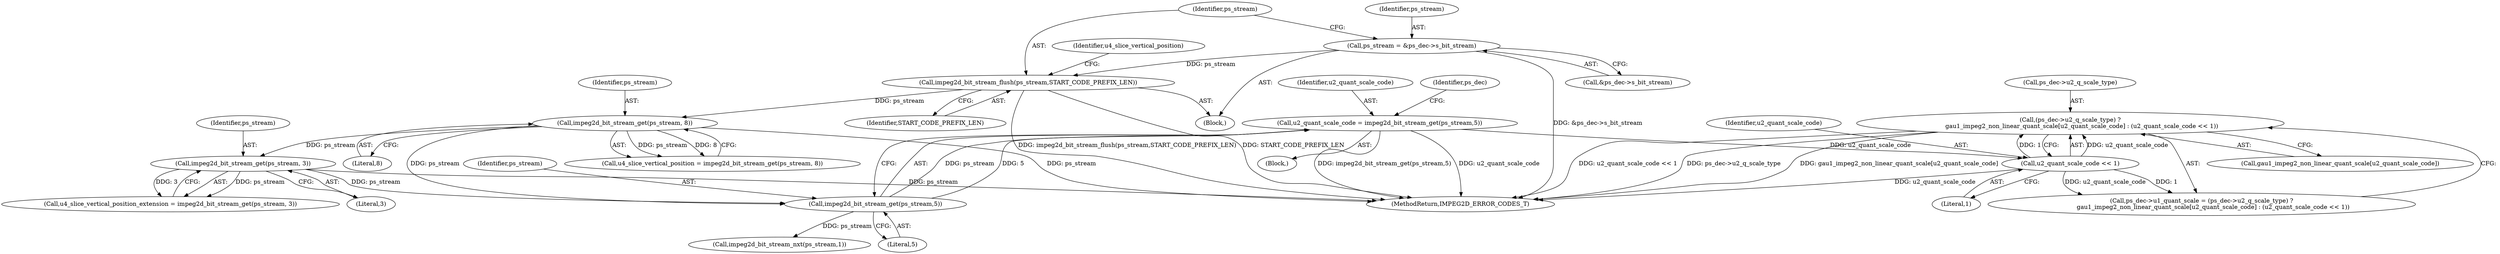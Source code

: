 digraph "0_Android_ffab15eb80630dc799eb410855c93525b75233c3_5@array" {
"1000204" [label="(Call,(ps_dec->u2_q_scale_type) ?\n            gau1_impeg2_non_linear_quant_scale[u2_quant_scale_code] : (u2_quant_scale_code << 1))"];
"1000211" [label="(Call,u2_quant_scale_code << 1)"];
"1000195" [label="(Call,u2_quant_scale_code = impeg2d_bit_stream_get(ps_stream,5))"];
"1000197" [label="(Call,impeg2d_bit_stream_get(ps_stream,5))"];
"1000138" [label="(Call,impeg2d_bit_stream_get(ps_stream, 8))"];
"1000133" [label="(Call,impeg2d_bit_stream_flush(ps_stream,START_CODE_PREFIX_LEN))"];
"1000127" [label="(Call,ps_stream = &ps_dec->s_bit_stream)"];
"1000148" [label="(Call,impeg2d_bit_stream_get(ps_stream, 3))"];
"1000197" [label="(Call,impeg2d_bit_stream_get(ps_stream,5))"];
"1000139" [label="(Identifier,ps_stream)"];
"1000198" [label="(Identifier,ps_stream)"];
"1000196" [label="(Identifier,u2_quant_scale_code)"];
"1000128" [label="(Identifier,ps_stream)"];
"1000122" [label="(Block,)"];
"1000212" [label="(Identifier,u2_quant_scale_code)"];
"1000137" [label="(Identifier,u4_slice_vertical_position)"];
"1000205" [label="(Call,ps_dec->u2_q_scale_type)"];
"1000204" [label="(Call,(ps_dec->u2_q_scale_type) ?\n            gau1_impeg2_non_linear_quant_scale[u2_quant_scale_code] : (u2_quant_scale_code << 1))"];
"1000213" [label="(Literal,1)"];
"1000140" [label="(Literal,8)"];
"1000136" [label="(Call,u4_slice_vertical_position = impeg2d_bit_stream_get(ps_stream, 8))"];
"1000148" [label="(Call,impeg2d_bit_stream_get(ps_stream, 3))"];
"1000216" [label="(Call,impeg2d_bit_stream_nxt(ps_stream,1))"];
"1000138" [label="(Call,impeg2d_bit_stream_get(ps_stream, 8))"];
"1000135" [label="(Identifier,START_CODE_PREFIX_LEN)"];
"1000200" [label="(Call,ps_dec->u1_quant_scale = (ps_dec->u2_q_scale_type) ?\n            gau1_impeg2_non_linear_quant_scale[u2_quant_scale_code] : (u2_quant_scale_code << 1))"];
"1000211" [label="(Call,u2_quant_scale_code << 1)"];
"1000146" [label="(Call,u4_slice_vertical_position_extension = impeg2d_bit_stream_get(ps_stream, 3))"];
"1000129" [label="(Call,&ps_dec->s_bit_stream)"];
"1000133" [label="(Call,impeg2d_bit_stream_flush(ps_stream,START_CODE_PREFIX_LEN))"];
"1000127" [label="(Call,ps_stream = &ps_dec->s_bit_stream)"];
"1000304" [label="(MethodReturn,IMPEG2D_ERROR_CODES_T)"];
"1000202" [label="(Identifier,ps_dec)"];
"1000149" [label="(Identifier,ps_stream)"];
"1000195" [label="(Call,u2_quant_scale_code = impeg2d_bit_stream_get(ps_stream,5))"];
"1000134" [label="(Identifier,ps_stream)"];
"1000150" [label="(Literal,3)"];
"1000208" [label="(Call,gau1_impeg2_non_linear_quant_scale[u2_quant_scale_code])"];
"1000199" [label="(Literal,5)"];
"1000193" [label="(Block,)"];
"1000204" -> "1000200"  [label="AST: "];
"1000204" -> "1000208"  [label="CFG: "];
"1000204" -> "1000211"  [label="CFG: "];
"1000205" -> "1000204"  [label="AST: "];
"1000208" -> "1000204"  [label="AST: "];
"1000211" -> "1000204"  [label="AST: "];
"1000200" -> "1000204"  [label="CFG: "];
"1000204" -> "1000304"  [label="DDG: gau1_impeg2_non_linear_quant_scale[u2_quant_scale_code]"];
"1000204" -> "1000304"  [label="DDG: u2_quant_scale_code << 1"];
"1000204" -> "1000304"  [label="DDG: ps_dec->u2_q_scale_type"];
"1000211" -> "1000204"  [label="DDG: u2_quant_scale_code"];
"1000211" -> "1000204"  [label="DDG: 1"];
"1000211" -> "1000213"  [label="CFG: "];
"1000212" -> "1000211"  [label="AST: "];
"1000213" -> "1000211"  [label="AST: "];
"1000211" -> "1000304"  [label="DDG: u2_quant_scale_code"];
"1000211" -> "1000200"  [label="DDG: u2_quant_scale_code"];
"1000211" -> "1000200"  [label="DDG: 1"];
"1000195" -> "1000211"  [label="DDG: u2_quant_scale_code"];
"1000195" -> "1000193"  [label="AST: "];
"1000195" -> "1000197"  [label="CFG: "];
"1000196" -> "1000195"  [label="AST: "];
"1000197" -> "1000195"  [label="AST: "];
"1000202" -> "1000195"  [label="CFG: "];
"1000195" -> "1000304"  [label="DDG: impeg2d_bit_stream_get(ps_stream,5)"];
"1000195" -> "1000304"  [label="DDG: u2_quant_scale_code"];
"1000197" -> "1000195"  [label="DDG: ps_stream"];
"1000197" -> "1000195"  [label="DDG: 5"];
"1000197" -> "1000199"  [label="CFG: "];
"1000198" -> "1000197"  [label="AST: "];
"1000199" -> "1000197"  [label="AST: "];
"1000138" -> "1000197"  [label="DDG: ps_stream"];
"1000148" -> "1000197"  [label="DDG: ps_stream"];
"1000197" -> "1000216"  [label="DDG: ps_stream"];
"1000138" -> "1000136"  [label="AST: "];
"1000138" -> "1000140"  [label="CFG: "];
"1000139" -> "1000138"  [label="AST: "];
"1000140" -> "1000138"  [label="AST: "];
"1000136" -> "1000138"  [label="CFG: "];
"1000138" -> "1000304"  [label="DDG: ps_stream"];
"1000138" -> "1000136"  [label="DDG: ps_stream"];
"1000138" -> "1000136"  [label="DDG: 8"];
"1000133" -> "1000138"  [label="DDG: ps_stream"];
"1000138" -> "1000148"  [label="DDG: ps_stream"];
"1000133" -> "1000122"  [label="AST: "];
"1000133" -> "1000135"  [label="CFG: "];
"1000134" -> "1000133"  [label="AST: "];
"1000135" -> "1000133"  [label="AST: "];
"1000137" -> "1000133"  [label="CFG: "];
"1000133" -> "1000304"  [label="DDG: impeg2d_bit_stream_flush(ps_stream,START_CODE_PREFIX_LEN)"];
"1000133" -> "1000304"  [label="DDG: START_CODE_PREFIX_LEN"];
"1000127" -> "1000133"  [label="DDG: ps_stream"];
"1000127" -> "1000122"  [label="AST: "];
"1000127" -> "1000129"  [label="CFG: "];
"1000128" -> "1000127"  [label="AST: "];
"1000129" -> "1000127"  [label="AST: "];
"1000134" -> "1000127"  [label="CFG: "];
"1000127" -> "1000304"  [label="DDG: &ps_dec->s_bit_stream"];
"1000148" -> "1000146"  [label="AST: "];
"1000148" -> "1000150"  [label="CFG: "];
"1000149" -> "1000148"  [label="AST: "];
"1000150" -> "1000148"  [label="AST: "];
"1000146" -> "1000148"  [label="CFG: "];
"1000148" -> "1000304"  [label="DDG: ps_stream"];
"1000148" -> "1000146"  [label="DDG: ps_stream"];
"1000148" -> "1000146"  [label="DDG: 3"];
}
